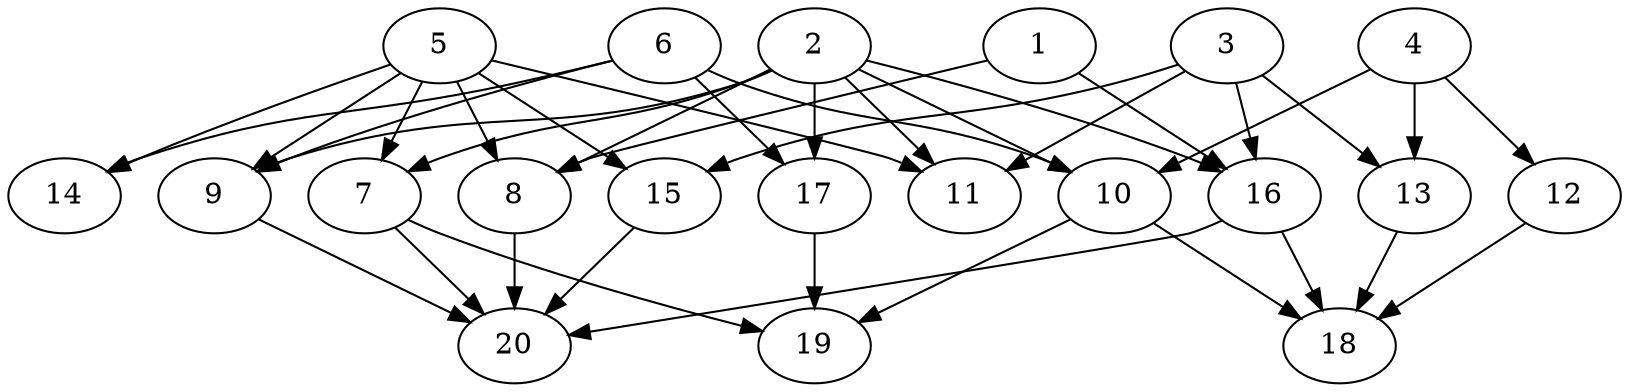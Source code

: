 // DAG automatically generated by daggen at Wed Jul 24 21:27:05 2019
// ./daggen --dot -n 20 --ccr 0.3 --fat 0.7 --regular 0.5 --density 0.5 --mindata 5242880 --maxdata 52428800 
digraph G {
  1 [size="145739093", alpha="0.11", expect_size="43721728"] 
  1 -> 8 [size ="43721728"]
  1 -> 16 [size ="43721728"]
  2 [size="142336000", alpha="0.06", expect_size="42700800"] 
  2 -> 7 [size ="42700800"]
  2 -> 8 [size ="42700800"]
  2 -> 9 [size ="42700800"]
  2 -> 10 [size ="42700800"]
  2 -> 11 [size ="42700800"]
  2 -> 16 [size ="42700800"]
  2 -> 17 [size ="42700800"]
  3 [size="131604480", alpha="0.15", expect_size="39481344"] 
  3 -> 11 [size ="39481344"]
  3 -> 13 [size ="39481344"]
  3 -> 15 [size ="39481344"]
  3 -> 16 [size ="39481344"]
  4 [size="120193707", alpha="0.00", expect_size="36058112"] 
  4 -> 10 [size ="36058112"]
  4 -> 12 [size ="36058112"]
  4 -> 13 [size ="36058112"]
  5 [size="76765867", alpha="0.10", expect_size="23029760"] 
  5 -> 7 [size ="23029760"]
  5 -> 8 [size ="23029760"]
  5 -> 9 [size ="23029760"]
  5 -> 11 [size ="23029760"]
  5 -> 14 [size ="23029760"]
  5 -> 15 [size ="23029760"]
  6 [size="60317013", alpha="0.10", expect_size="18095104"] 
  6 -> 9 [size ="18095104"]
  6 -> 10 [size ="18095104"]
  6 -> 14 [size ="18095104"]
  6 -> 17 [size ="18095104"]
  7 [size="35604480", alpha="0.09", expect_size="10681344"] 
  7 -> 19 [size ="10681344"]
  7 -> 20 [size ="10681344"]
  8 [size="95928320", alpha="0.13", expect_size="28778496"] 
  8 -> 20 [size ="28778496"]
  9 [size="22080853", alpha="0.05", expect_size="6624256"] 
  9 -> 20 [size ="6624256"]
  10 [size="145380693", alpha="0.04", expect_size="43614208"] 
  10 -> 18 [size ="43614208"]
  10 -> 19 [size ="43614208"]
  11 [size="98044587", alpha="0.14", expect_size="29413376"] 
  12 [size="25262080", alpha="0.19", expect_size="7578624"] 
  12 -> 18 [size ="7578624"]
  13 [size="75673600", alpha="0.20", expect_size="22702080"] 
  13 -> 18 [size ="22702080"]
  14 [size="39485440", alpha="0.13", expect_size="11845632"] 
  15 [size="40601600", alpha="0.18", expect_size="12180480"] 
  15 -> 20 [size ="12180480"]
  16 [size="115595947", alpha="0.10", expect_size="34678784"] 
  16 -> 18 [size ="34678784"]
  16 -> 20 [size ="34678784"]
  17 [size="35560107", alpha="0.10", expect_size="10668032"] 
  17 -> 19 [size ="10668032"]
  18 [size="106496000", alpha="0.10", expect_size="31948800"] 
  19 [size="48957440", alpha="0.19", expect_size="14687232"] 
  20 [size="84763307", alpha="0.15", expect_size="25428992"] 
}
